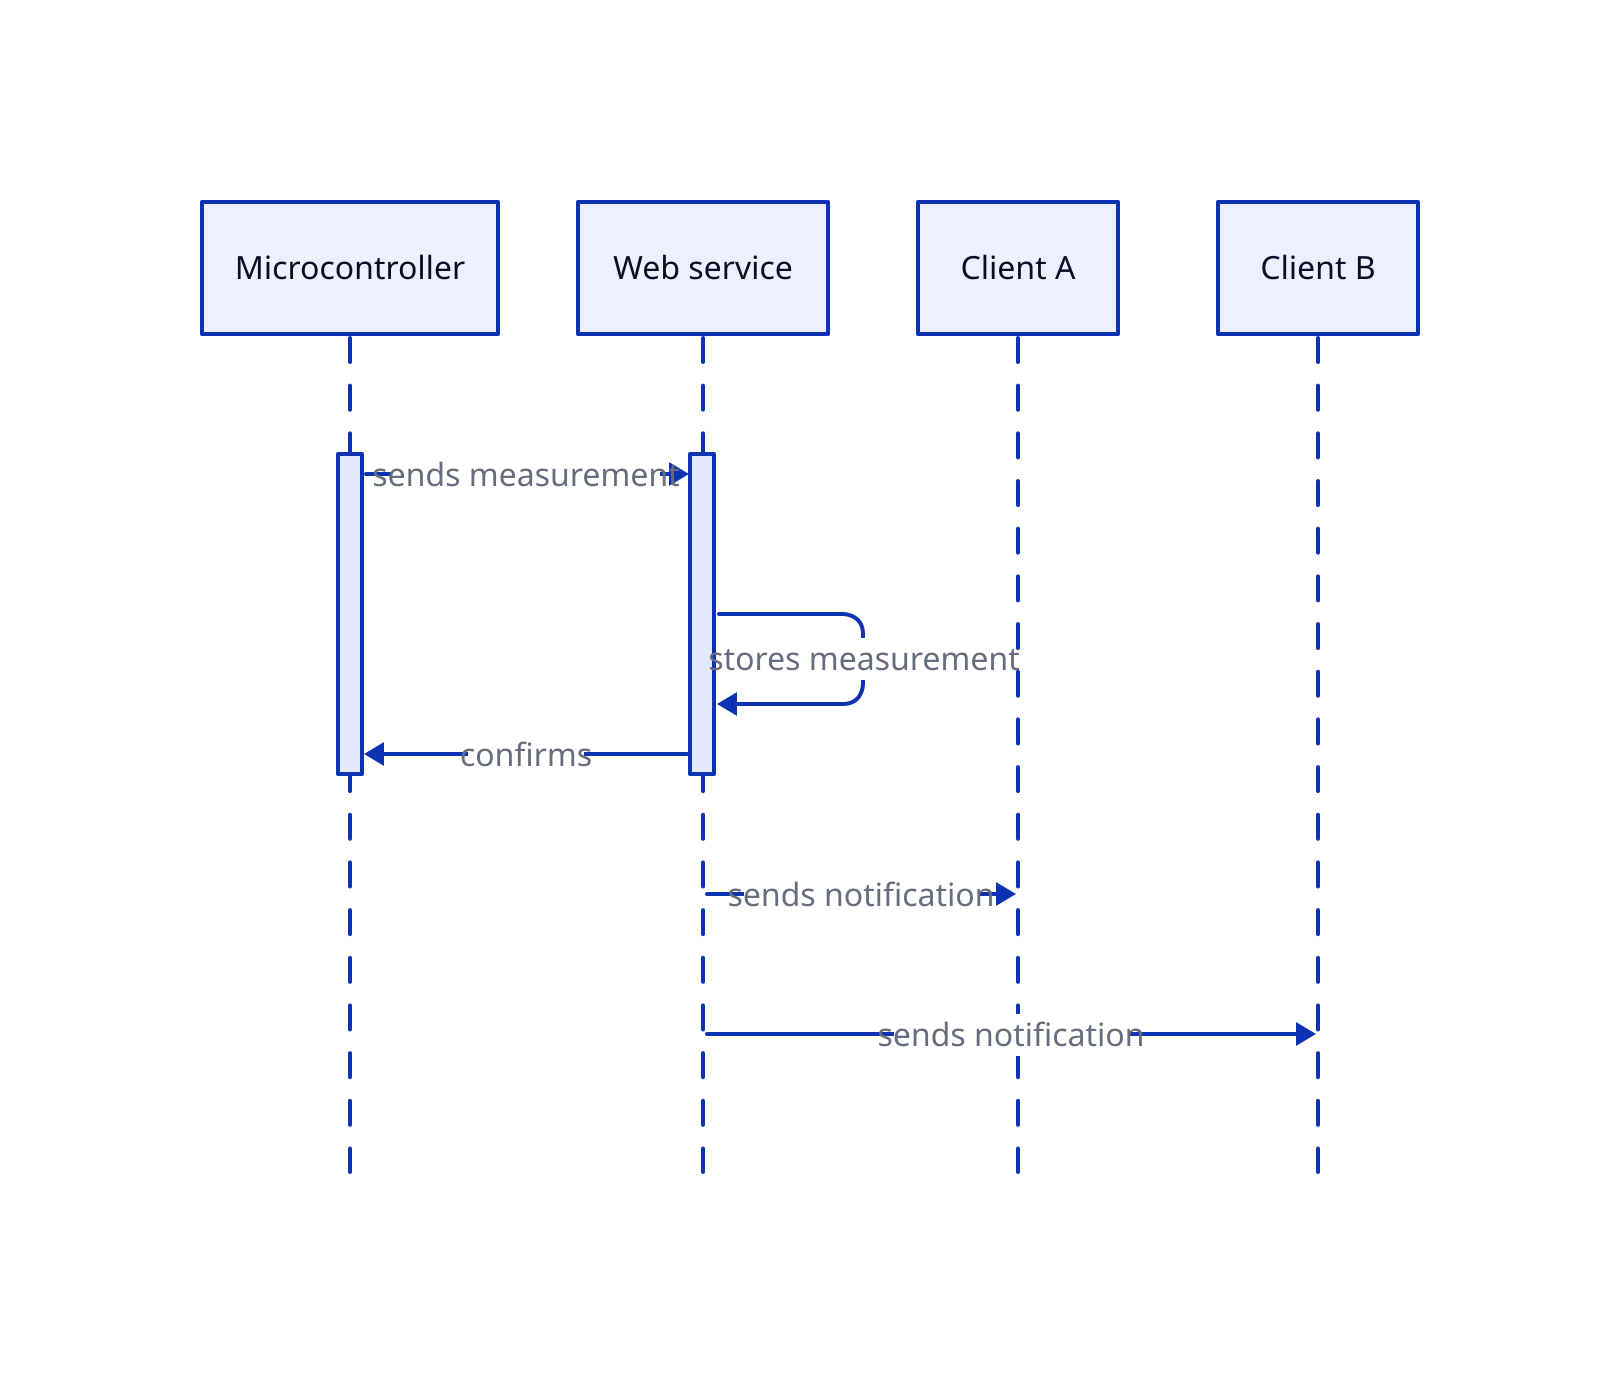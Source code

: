 shape: sequence_diagram

Microcontroller

server: {
    label: "Web service"
}

a: {
    label: "Client A"
}

b: {
    label: "Client B"
}

Microcontroller.new -> server.new: "sends measurement"
server.new -> server.new: "stores measurement"
server.new -> Microcontroller.new: "confirms"

server -> a: "sends notification"
server -> b: "sends notification"
